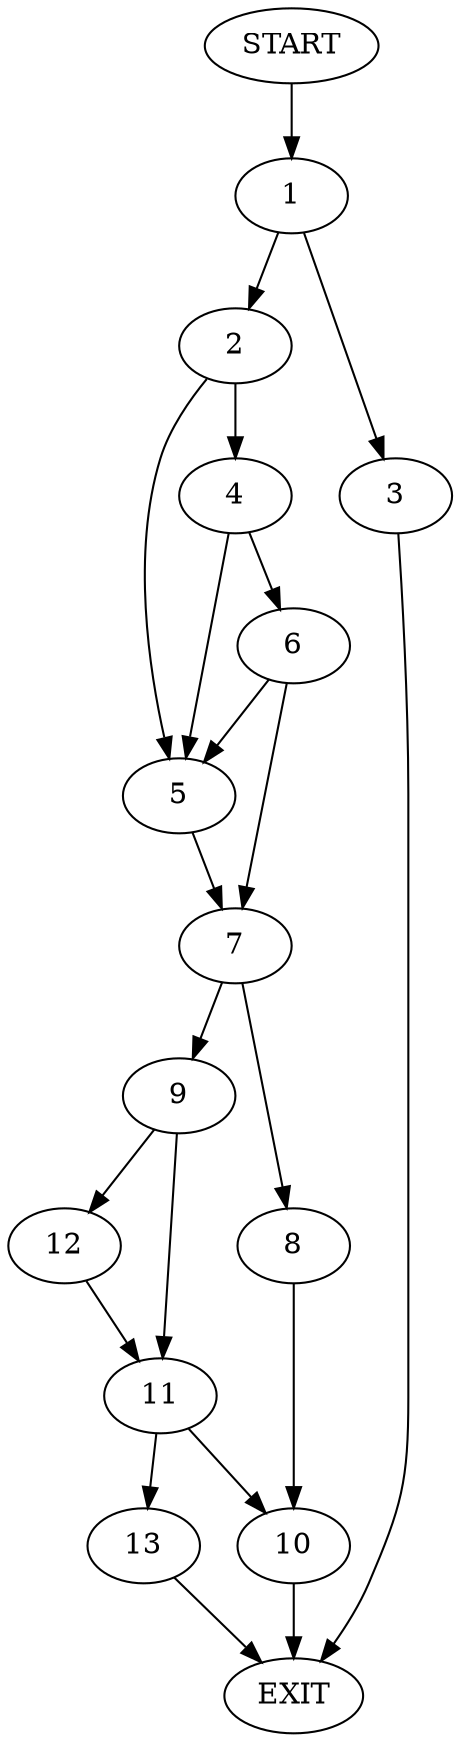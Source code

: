 digraph {
0 [label="START"]
14 [label="EXIT"]
0 -> 1
1 -> 2
1 -> 3
2 -> 4
2 -> 5
3 -> 14
4 -> 6
4 -> 5
5 -> 7
6 -> 7
6 -> 5
7 -> 8
7 -> 9
8 -> 10
9 -> 11
9 -> 12
10 -> 14
12 -> 11
11 -> 13
11 -> 10
13 -> 14
}
